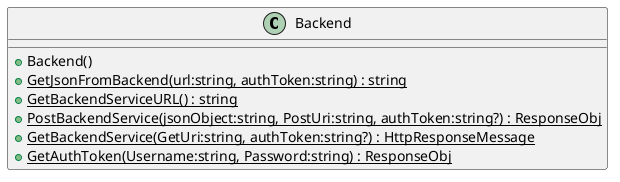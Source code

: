 @startuml
class Backend {
    + Backend()
    + {static} GetJsonFromBackend(url:string, authToken:string) : string
    + {static} GetBackendServiceURL() : string
    + {static} PostBackendService(jsonObject:string, PostUri:string, authToken:string?) : ResponseObj
    + {static} GetBackendService(GetUri:string, authToken:string?) : HttpResponseMessage
    + {static} GetAuthToken(Username:string, Password:string) : ResponseObj
}
@enduml
